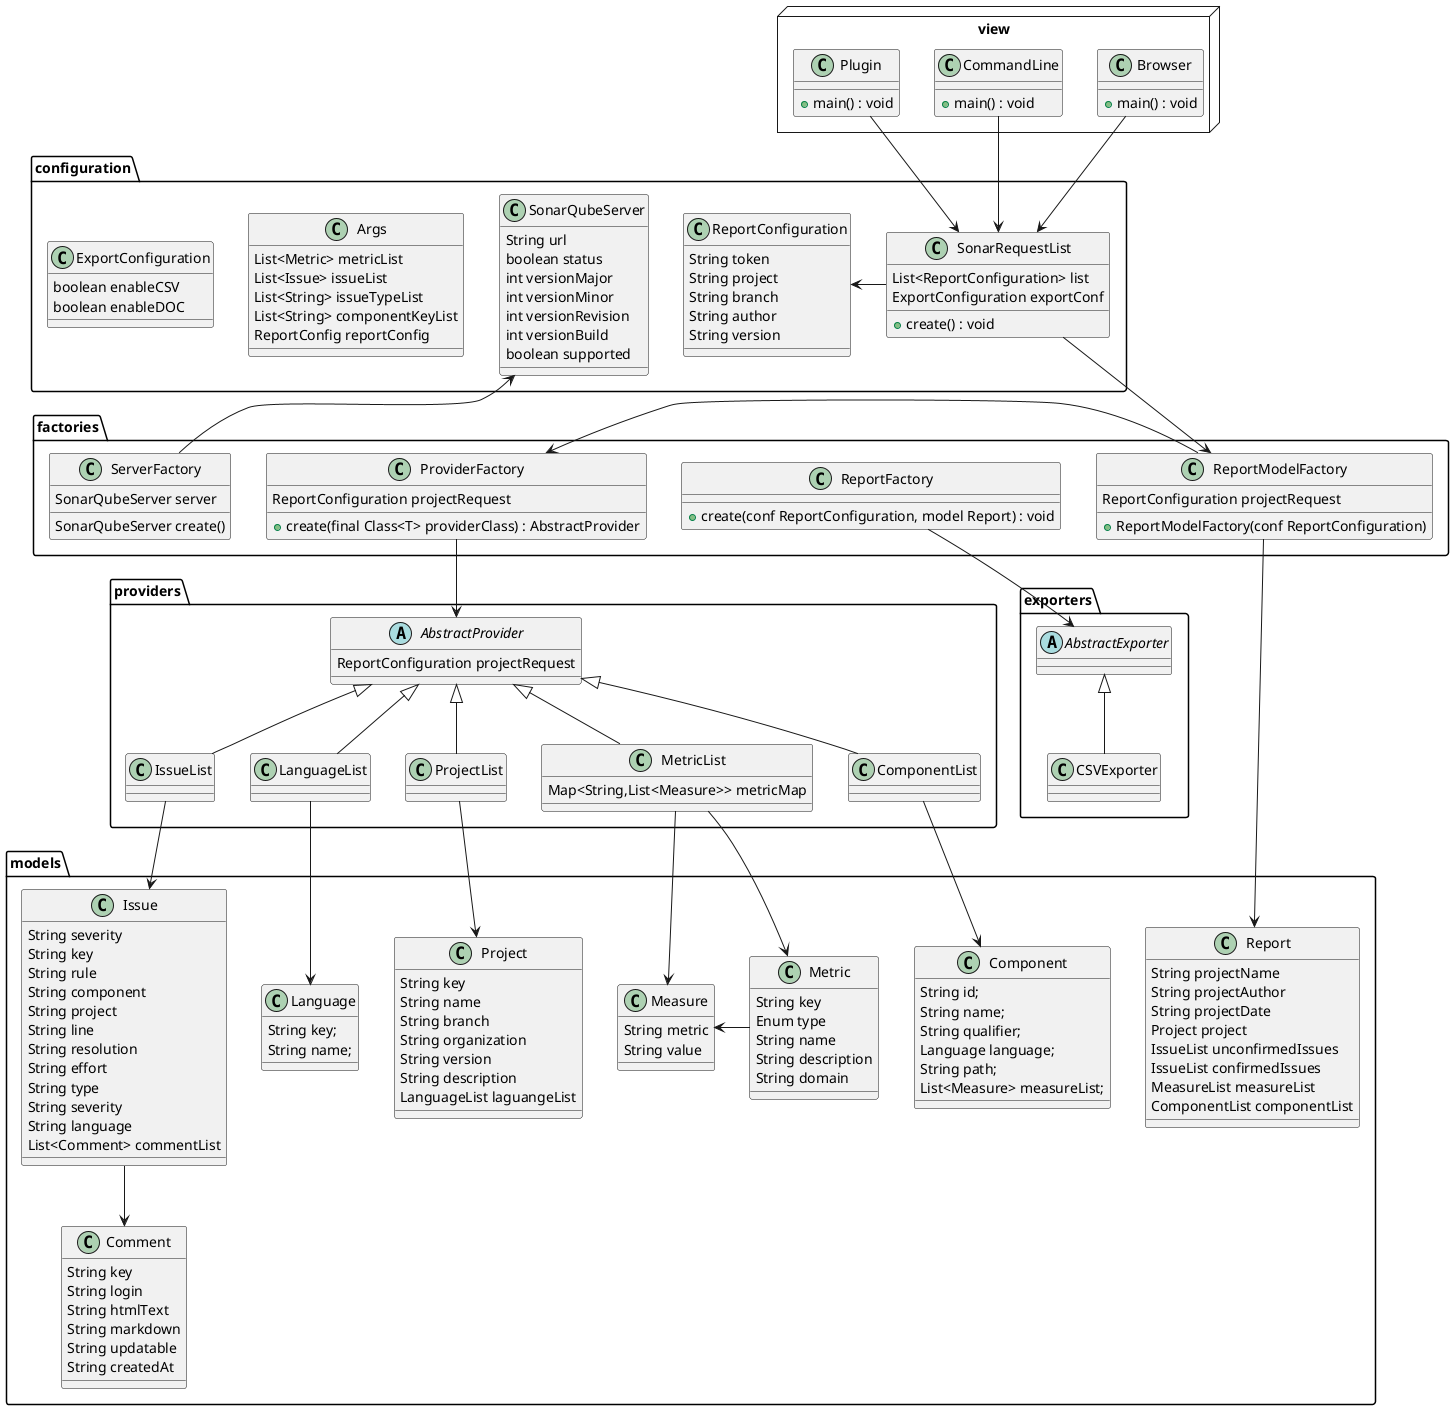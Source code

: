 @startuml components

package providers {

    abstract AbstractProvider {
        ReportConfiguration projectRequest
    }

    class ComponentList {

    }

    class IssueList {

    }

    class LanguageList {

    }

    class ProjectList {

    }
    
    class MetricList {
        Map<String,List<Measure>> metricMap
    }

}

package factories {
    class ProviderFactory {
        ReportConfiguration projectRequest
        +create(final Class<T> providerClass) : AbstractProvider 
    }

    class ReportFactory {
        +create(conf ReportConfiguration, model Report) : void
    }

    class ReportModelFactory {
        ReportConfiguration projectRequest
        +ReportModelFactory(conf ReportConfiguration)
    }

    class ServerFactory {
        SonarQubeServer server
        SonarQubeServer create()
    }
}

package exporters { 
    abstract AbstractExporter {

    }

    class CSVExporter {

    }
}

package models {
    class Comment {
        String key
        String login
        String htmlText
        String markdown
        String updatable
        String createdAt
    }

    class Component {
        String id;
        String name;
        String qualifier;
        Language language;
        String path;
        List<Measure> measureList;
    }


    class Issue {
         String severity
         String key
         String rule
         String component
         String project
         String line
         String resolution
         String effort
         String type
         String severity
         String language
         List<Comment> commentList
    }

    class Language {
        String key;
        String name;
    }

    class Measure {
        String metric
        String value
    }

    class Project {
        String key
        String name
        String branch
        String organization
        String version
        String description
        LanguageList laguangeList
    }

    class Report {
        String projectName
        String projectAuthor
        String projectDate
        Project project
        IssueList unconfirmedIssues
        IssueList confirmedIssues
        MeasureList measureList
        ComponentList componentList
    }

    class Metric {
        String key
        Enum type
        String name
        String description
        String domain

    }
}

package configuration {
    class SonarRequestList {
        List<ReportConfiguration> list
        ExportConfiguration exportConf
        +create() : void
    }

    class ReportConfiguration {
        String token
        String project
        String branch
        String author
        String version
    }

    
    class SonarQubeServer {
        String url
        boolean status
        int versionMajor
        int versionMinor
        int versionRevision
        int versionBuild
        boolean supported
    }

    class Args {
        List<Metric> metricList
        List<Issue> issueList
        List<String> issueTypeList
        List<String> componentKeyList
        ReportConfig reportConfig
    }

    class ExportConfiguration {
        boolean enableCSV
        boolean enableDOC
    }
}

package view <<Node>> {
    class Browser {
        +main() : void
    }

    class CommandLine {
        +main() : void
    }

    class Plugin {
        +main() : void
    }
}

IssueList -up-|> AbstractProvider
ComponentList -up-|> AbstractProvider
LanguageList -up-|> AbstractProvider
MetricList -up-|> AbstractProvider
ProjectList -up-|> AbstractProvider
MetricList -[hidden]> ComponentList

ComponentList -down-> Component
IssueList -down-> Issue
LanguageList -down-> Language
ProjectList -down-> Project
Issue -down-> Comment
MetricList -down-> Metric
MetricList -down-> Measure
Metric -> Measure

ReportModelFactory -> Report
ProviderFactory -down-> AbstractProvider
ReportFactory -down-> AbstractExporter
ServerFactory -up-> SonarQubeServer
ReportModelFactory -> ProviderFactory

CSVExporter -up-|> AbstractExporter

CommandLine -down-> SonarRequestList
Browser -down-> SonarRequestList
Plugin -down-> SonarRequestList
SonarRequestList -left-> ReportConfiguration
SonarRequestList -down-> ReportModelFactory

/'
note "Creación de las listas de Modelos" as N1
note "Instacia de Server" as N2
note "MAIN para crear el Report" as N3
note "Crea diferentes exportables" as N4
N1 -up-> ProviderFactory
N2 -down-> ServerFactory
N3 -down-> ReportModelFactory
N4 -down-> ReportFactory  
`/
@enduml